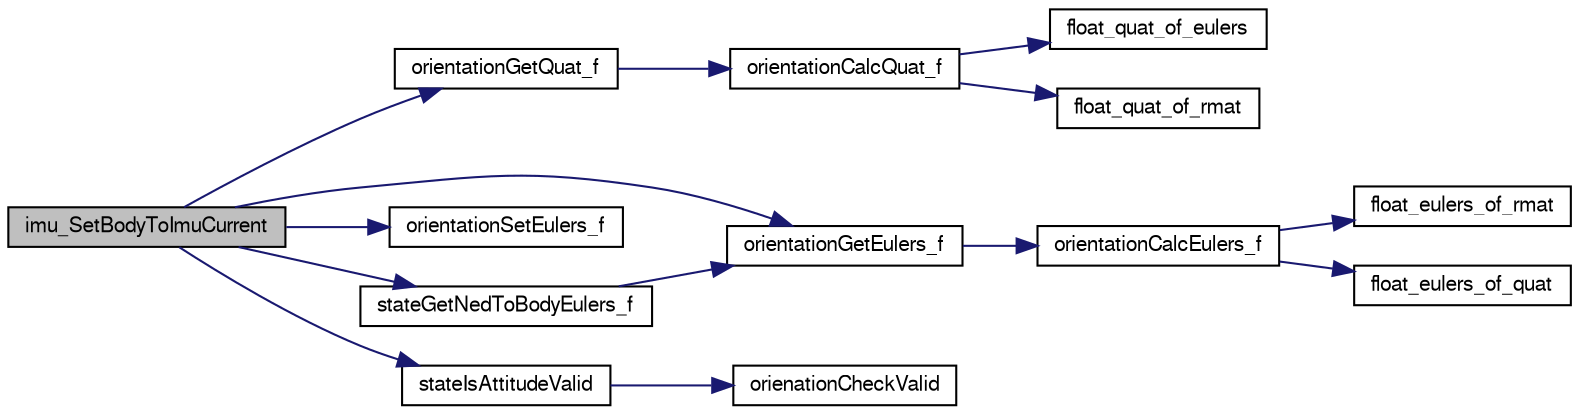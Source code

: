 digraph "imu_SetBodyToImuCurrent"
{
  edge [fontname="FreeSans",fontsize="10",labelfontname="FreeSans",labelfontsize="10"];
  node [fontname="FreeSans",fontsize="10",shape=record];
  rankdir="LR";
  Node1 [label="imu_SetBodyToImuCurrent",height=0.2,width=0.4,color="black", fillcolor="grey75", style="filled", fontcolor="black"];
  Node1 -> Node2 [color="midnightblue",fontsize="10",style="solid",fontname="FreeSans"];
  Node2 [label="orientationGetEulers_f",height=0.2,width=0.4,color="black", fillcolor="white", style="filled",URL="$group__math__orientation__representation.html#gaaae3838d0b45682d48257d5dbfff3030",tooltip="Get vehicle body attitude euler angles (float). "];
  Node2 -> Node3 [color="midnightblue",fontsize="10",style="solid",fontname="FreeSans"];
  Node3 [label="orientationCalcEulers_f",height=0.2,width=0.4,color="black", fillcolor="white", style="filled",URL="$group__math__orientation__representation.html#ga8b8bf1c74adb971f399f0dd4f84d9388"];
  Node3 -> Node4 [color="midnightblue",fontsize="10",style="solid",fontname="FreeSans"];
  Node4 [label="float_eulers_of_rmat",height=0.2,width=0.4,color="black", fillcolor="white", style="filled",URL="$group__math__algebra__float.html#gac568e7074d2732d1237f80898c1dfb76"];
  Node3 -> Node5 [color="midnightblue",fontsize="10",style="solid",fontname="FreeSans"];
  Node5 [label="float_eulers_of_quat",height=0.2,width=0.4,color="black", fillcolor="white", style="filled",URL="$group__math__algebra__float.html#gacd48accfe6eaac320b0d651d894e1db8",tooltip="euler rotation &#39;ZYX&#39; "];
  Node1 -> Node6 [color="midnightblue",fontsize="10",style="solid",fontname="FreeSans"];
  Node6 [label="orientationGetQuat_f",height=0.2,width=0.4,color="black", fillcolor="white", style="filled",URL="$group__math__orientation__representation.html#ga4bc38966bac43e1f55b2f042d8f2e411",tooltip="Get vehicle body attitude quaternion (float). "];
  Node6 -> Node7 [color="midnightblue",fontsize="10",style="solid",fontname="FreeSans"];
  Node7 [label="orientationCalcQuat_f",height=0.2,width=0.4,color="black", fillcolor="white", style="filled",URL="$group__math__orientation__representation.html#ga33edf7d5bd278bed617fb5aa88559dc2"];
  Node7 -> Node8 [color="midnightblue",fontsize="10",style="solid",fontname="FreeSans"];
  Node8 [label="float_quat_of_rmat",height=0.2,width=0.4,color="black", fillcolor="white", style="filled",URL="$group__math__algebra__float.html#ga29a7db3c967cea290d25b28b4d17f01f",tooltip="Quaternion from rotation matrix. "];
  Node7 -> Node9 [color="midnightblue",fontsize="10",style="solid",fontname="FreeSans"];
  Node9 [label="float_quat_of_eulers",height=0.2,width=0.4,color="black", fillcolor="white", style="filled",URL="$group__math__algebra__float.html#ga99c8f1ff70a5b638cf87ea816f1756a2",tooltip="quat of euler roation &#39;ZYX&#39; "];
  Node1 -> Node10 [color="midnightblue",fontsize="10",style="solid",fontname="FreeSans"];
  Node10 [label="orientationSetEulers_f",height=0.2,width=0.4,color="black", fillcolor="white", style="filled",URL="$group__math__orientation__representation.html#ga7c6b7dc05095bcaba232c62358335d81",tooltip="Set vehicle body attitude from euler angles (float). "];
  Node1 -> Node11 [color="midnightblue",fontsize="10",style="solid",fontname="FreeSans"];
  Node11 [label="stateGetNedToBodyEulers_f",height=0.2,width=0.4,color="black", fillcolor="white", style="filled",URL="$group__state__attitude.html#ga9a5e6bac6e7d78e1b33430e73344615b",tooltip="Get vehicle body attitude euler angles (float). "];
  Node11 -> Node2 [color="midnightblue",fontsize="10",style="solid",fontname="FreeSans"];
  Node1 -> Node12 [color="midnightblue",fontsize="10",style="solid",fontname="FreeSans"];
  Node12 [label="stateIsAttitudeValid",height=0.2,width=0.4,color="black", fillcolor="white", style="filled",URL="$group__state__attitude.html#ga5f950379a74a7915c0d28336d5ec26ac",tooltip="Test if attitudes are valid. "];
  Node12 -> Node13 [color="midnightblue",fontsize="10",style="solid",fontname="FreeSans"];
  Node13 [label="orienationCheckValid",height=0.2,width=0.4,color="black", fillcolor="white", style="filled",URL="$group__math__orientation__representation.html#ga6037b8cf7c0b5d44eeb596ca6804fdc0",tooltip="Test if orientations are valid. "];
}
